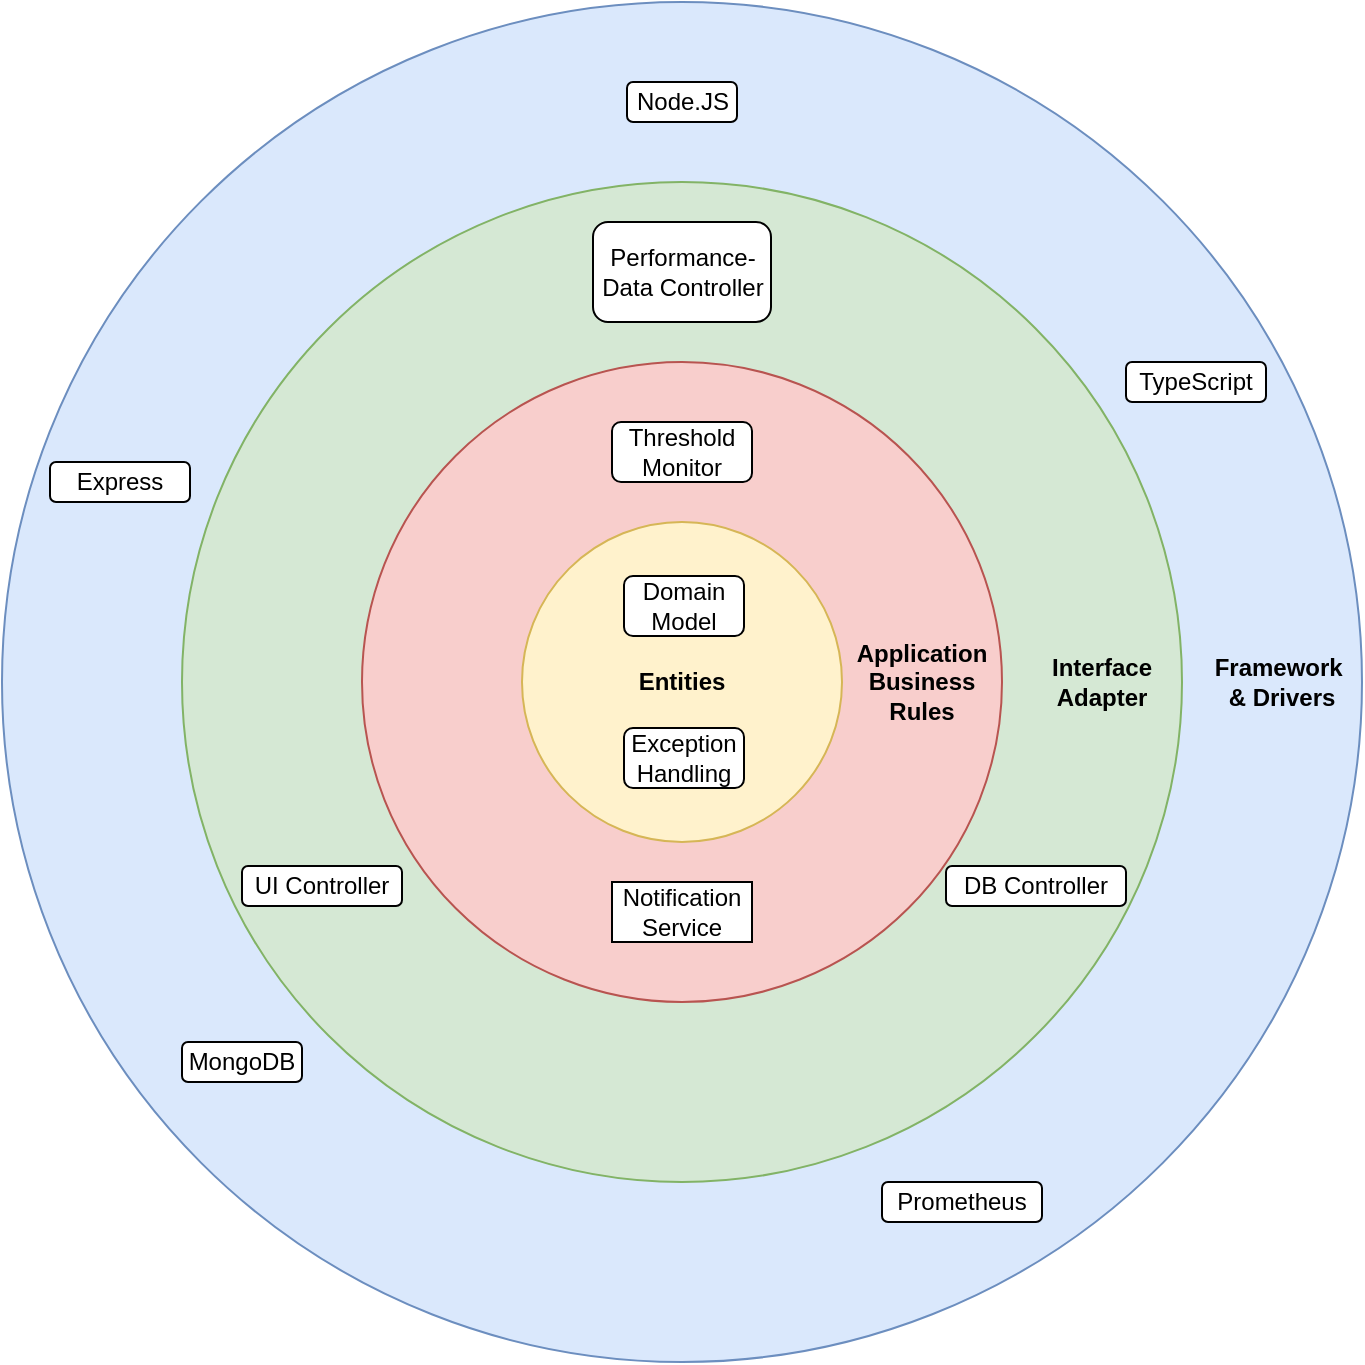 <mxfile version="17.2.5" type="device"><diagram id="J7SJuvXmUDCpgD-EOsej" name="Page-1"><mxGraphModel dx="1422" dy="680" grid="1" gridSize="10" guides="1" tooltips="1" connect="1" arrows="1" fold="1" page="1" pageScale="1" pageWidth="850" pageHeight="1100" math="0" shadow="0"><root><mxCell id="0"/><mxCell id="1" parent="0"/><mxCell id="DH744E-QInVpVE7m2hf_-7" value="" style="ellipse;whiteSpace=wrap;html=1;aspect=fixed;fillColor=#dae8fc;strokeColor=#6c8ebf;" parent="1" vertex="1"><mxGeometry x="80" y="380" width="680" height="680" as="geometry"/></mxCell><mxCell id="DH744E-QInVpVE7m2hf_-6" value="" style="ellipse;whiteSpace=wrap;html=1;aspect=fixed;fillColor=#d5e8d4;strokeColor=#82b366;" parent="1" vertex="1"><mxGeometry x="170" y="470" width="500" height="500" as="geometry"/></mxCell><mxCell id="DH744E-QInVpVE7m2hf_-5" value="" style="ellipse;whiteSpace=wrap;html=1;aspect=fixed;fillColor=#f8cecc;strokeColor=#b85450;" parent="1" vertex="1"><mxGeometry x="260" y="560" width="320" height="320" as="geometry"/></mxCell><mxCell id="DH744E-QInVpVE7m2hf_-4" value="" style="ellipse;whiteSpace=wrap;html=1;aspect=fixed;labelBackgroundColor=none;fillColor=#fff2cc;strokeColor=#d6b656;" parent="1" vertex="1"><mxGeometry x="340" y="640" width="160" height="160" as="geometry"/></mxCell><mxCell id="_9GvtzLEMhLRBYuVsWSU-1" value="MongoDB" style="rounded=1;whiteSpace=wrap;html=1;" parent="1" vertex="1"><mxGeometry x="170" y="900" width="60" height="20" as="geometry"/></mxCell><mxCell id="_9GvtzLEMhLRBYuVsWSU-2" value="Prometheus" style="rounded=1;whiteSpace=wrap;html=1;" parent="1" vertex="1"><mxGeometry x="520" y="970" width="80" height="20" as="geometry"/></mxCell><mxCell id="_9GvtzLEMhLRBYuVsWSU-3" value="Framework&amp;nbsp; &amp;amp; Drivers" style="text;html=1;strokeColor=none;fillColor=none;align=center;verticalAlign=middle;whiteSpace=wrap;rounded=0;fontStyle=1" parent="1" vertex="1"><mxGeometry x="690" y="705" width="60" height="30" as="geometry"/></mxCell><mxCell id="_9GvtzLEMhLRBYuVsWSU-4" value="Node.JS" style="rounded=1;whiteSpace=wrap;html=1;" parent="1" vertex="1"><mxGeometry x="392.5" y="420" width="55" height="20" as="geometry"/></mxCell><mxCell id="_9GvtzLEMhLRBYuVsWSU-6" value="Entities" style="text;html=1;strokeColor=none;fillColor=none;align=center;verticalAlign=middle;whiteSpace=wrap;rounded=0;fontStyle=1" parent="1" vertex="1"><mxGeometry x="390" y="705" width="60" height="30" as="geometry"/></mxCell><mxCell id="_9GvtzLEMhLRBYuVsWSU-11" value="Application Business Rules" style="text;html=1;strokeColor=none;fillColor=none;align=center;verticalAlign=middle;whiteSpace=wrap;rounded=1;fontStyle=1" parent="1" vertex="1"><mxGeometry x="510" y="705" width="60" height="30" as="geometry"/></mxCell><mxCell id="_9GvtzLEMhLRBYuVsWSU-13" value="Interface Adapter" style="text;html=1;strokeColor=none;fillColor=none;align=center;verticalAlign=middle;whiteSpace=wrap;rounded=0;fontStyle=1" parent="1" vertex="1"><mxGeometry x="600" y="705" width="60" height="30" as="geometry"/></mxCell><mxCell id="_9GvtzLEMhLRBYuVsWSU-14" value="Performance-Data Controller" style="rounded=1;whiteSpace=wrap;html=1;" parent="1" vertex="1"><mxGeometry x="375.5" y="490" width="89" height="50" as="geometry"/></mxCell><mxCell id="_9GvtzLEMhLRBYuVsWSU-15" value="DB Controller" style="rounded=1;whiteSpace=wrap;html=1;" parent="1" vertex="1"><mxGeometry x="552" y="812" width="90" height="20" as="geometry"/></mxCell><mxCell id="_9GvtzLEMhLRBYuVsWSU-16" value="UI Controller" style="rounded=1;whiteSpace=wrap;html=1;gradientColor=none;" parent="1" vertex="1"><mxGeometry x="200" y="812" width="80" height="20" as="geometry"/></mxCell><mxCell id="_9GvtzLEMhLRBYuVsWSU-17" value="Threshold Monitor" style="rounded=1;whiteSpace=wrap;html=1;" parent="1" vertex="1"><mxGeometry x="385" y="590" width="70" height="30" as="geometry"/></mxCell><mxCell id="DH744E-QInVpVE7m2hf_-8" value="Domain Model" style="text;html=1;align=center;verticalAlign=middle;whiteSpace=wrap;rounded=1;fillColor=default;strokeColor=default;" parent="1" vertex="1"><mxGeometry x="391" y="667" width="60" height="30" as="geometry"/></mxCell><mxCell id="DH744E-QInVpVE7m2hf_-10" value="Exception Handling" style="text;html=1;strokeColor=default;fillColor=default;align=center;verticalAlign=middle;whiteSpace=wrap;rounded=1;" parent="1" vertex="1"><mxGeometry x="391" y="743" width="60" height="30" as="geometry"/></mxCell><mxCell id="DH744E-QInVpVE7m2hf_-11" value="Notification Service" style="text;html=1;strokeColor=default;fillColor=default;align=center;verticalAlign=middle;whiteSpace=wrap;rounded=0;" parent="1" vertex="1"><mxGeometry x="385" y="820" width="70" height="30" as="geometry"/></mxCell><mxCell id="DH744E-QInVpVE7m2hf_-13" value="TypeScript" style="rounded=1;whiteSpace=wrap;html=1;" parent="1" vertex="1"><mxGeometry x="642" y="560" width="70" height="20" as="geometry"/></mxCell><mxCell id="DH744E-QInVpVE7m2hf_-14" value="Express" style="rounded=1;whiteSpace=wrap;html=1;" parent="1" vertex="1"><mxGeometry x="104" y="610" width="70" height="20" as="geometry"/></mxCell></root></mxGraphModel></diagram></mxfile>